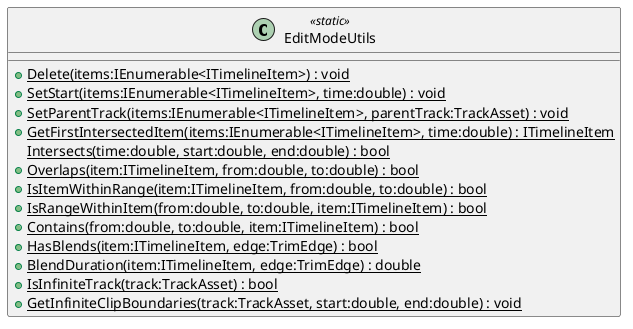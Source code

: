 @startuml
class EditModeUtils <<static>> {
    + {static} Delete(items:IEnumerable<ITimelineItem>) : void
    + {static} SetStart(items:IEnumerable<ITimelineItem>, time:double) : void
    + {static} SetParentTrack(items:IEnumerable<ITimelineItem>, parentTrack:TrackAsset) : void
    + {static} GetFirstIntersectedItem(items:IEnumerable<ITimelineItem>, time:double) : ITimelineItem
    {static} Intersects(time:double, start:double, end:double) : bool
    + {static} Overlaps(item:ITimelineItem, from:double, to:double) : bool
    + {static} IsItemWithinRange(item:ITimelineItem, from:double, to:double) : bool
    + {static} IsRangeWithinItem(from:double, to:double, item:ITimelineItem) : bool
    + {static} Contains(from:double, to:double, item:ITimelineItem) : bool
    + {static} HasBlends(item:ITimelineItem, edge:TrimEdge) : bool
    + {static} BlendDuration(item:ITimelineItem, edge:TrimEdge) : double
    + {static} IsInfiniteTrack(track:TrackAsset) : bool
    + {static} GetInfiniteClipBoundaries(track:TrackAsset, start:double, end:double) : void
}
@enduml
